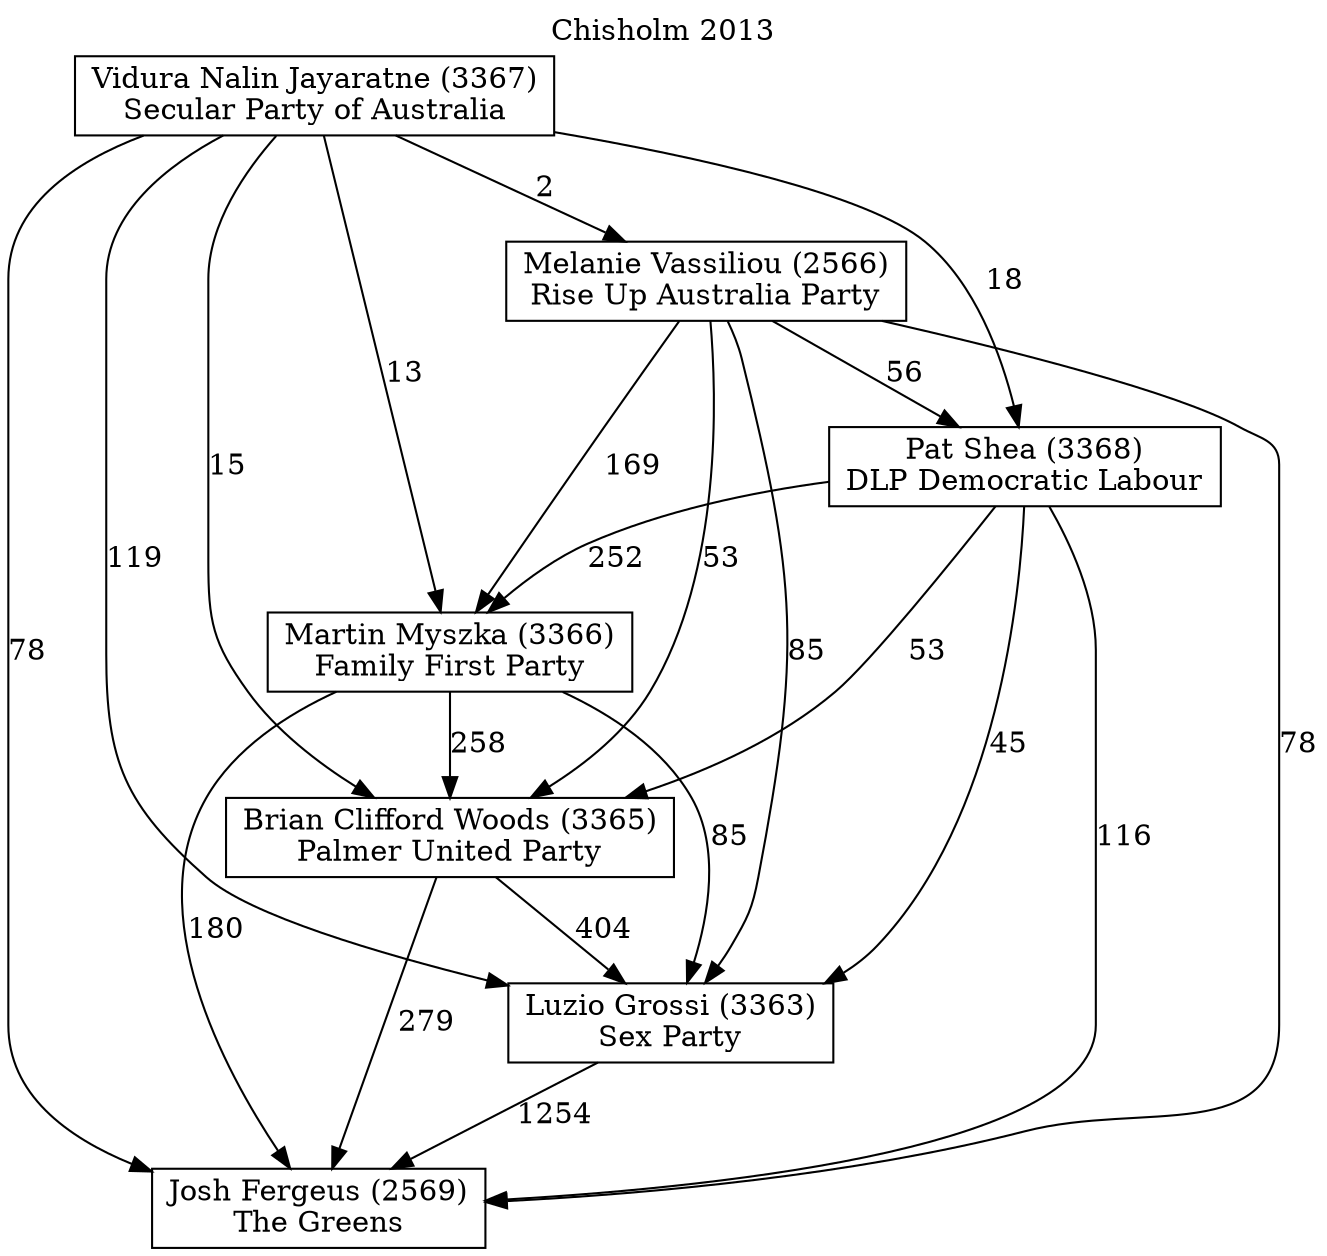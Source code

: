 // House preference flow
digraph "Josh Fergeus (2569)_Chisholm_2013" {
	graph [label="Chisholm 2013" labelloc=t]
	node [shape=box]
	"Josh Fergeus (2569)" [label="Josh Fergeus (2569)
The Greens"]
	"Luzio Grossi (3363)" [label="Luzio Grossi (3363)
Sex Party"]
	"Brian Clifford Woods (3365)" [label="Brian Clifford Woods (3365)
Palmer United Party"]
	"Martin Myszka (3366)" [label="Martin Myszka (3366)
Family First Party"]
	"Pat Shea (3368)" [label="Pat Shea (3368)
DLP Democratic Labour"]
	"Melanie Vassiliou (2566)" [label="Melanie Vassiliou (2566)
Rise Up Australia Party"]
	"Vidura Nalin Jayaratne (3367)" [label="Vidura Nalin Jayaratne (3367)
Secular Party of Australia"]
	"Josh Fergeus (2569)" [label="Josh Fergeus (2569)
The Greens"]
	"Brian Clifford Woods (3365)" [label="Brian Clifford Woods (3365)
Palmer United Party"]
	"Martin Myszka (3366)" [label="Martin Myszka (3366)
Family First Party"]
	"Pat Shea (3368)" [label="Pat Shea (3368)
DLP Democratic Labour"]
	"Melanie Vassiliou (2566)" [label="Melanie Vassiliou (2566)
Rise Up Australia Party"]
	"Vidura Nalin Jayaratne (3367)" [label="Vidura Nalin Jayaratne (3367)
Secular Party of Australia"]
	"Josh Fergeus (2569)" [label="Josh Fergeus (2569)
The Greens"]
	"Martin Myszka (3366)" [label="Martin Myszka (3366)
Family First Party"]
	"Pat Shea (3368)" [label="Pat Shea (3368)
DLP Democratic Labour"]
	"Melanie Vassiliou (2566)" [label="Melanie Vassiliou (2566)
Rise Up Australia Party"]
	"Vidura Nalin Jayaratne (3367)" [label="Vidura Nalin Jayaratne (3367)
Secular Party of Australia"]
	"Josh Fergeus (2569)" [label="Josh Fergeus (2569)
The Greens"]
	"Pat Shea (3368)" [label="Pat Shea (3368)
DLP Democratic Labour"]
	"Melanie Vassiliou (2566)" [label="Melanie Vassiliou (2566)
Rise Up Australia Party"]
	"Vidura Nalin Jayaratne (3367)" [label="Vidura Nalin Jayaratne (3367)
Secular Party of Australia"]
	"Josh Fergeus (2569)" [label="Josh Fergeus (2569)
The Greens"]
	"Melanie Vassiliou (2566)" [label="Melanie Vassiliou (2566)
Rise Up Australia Party"]
	"Vidura Nalin Jayaratne (3367)" [label="Vidura Nalin Jayaratne (3367)
Secular Party of Australia"]
	"Josh Fergeus (2569)" [label="Josh Fergeus (2569)
The Greens"]
	"Vidura Nalin Jayaratne (3367)" [label="Vidura Nalin Jayaratne (3367)
Secular Party of Australia"]
	"Vidura Nalin Jayaratne (3367)" [label="Vidura Nalin Jayaratne (3367)
Secular Party of Australia"]
	"Melanie Vassiliou (2566)" [label="Melanie Vassiliou (2566)
Rise Up Australia Party"]
	"Vidura Nalin Jayaratne (3367)" [label="Vidura Nalin Jayaratne (3367)
Secular Party of Australia"]
	"Vidura Nalin Jayaratne (3367)" [label="Vidura Nalin Jayaratne (3367)
Secular Party of Australia"]
	"Pat Shea (3368)" [label="Pat Shea (3368)
DLP Democratic Labour"]
	"Melanie Vassiliou (2566)" [label="Melanie Vassiliou (2566)
Rise Up Australia Party"]
	"Vidura Nalin Jayaratne (3367)" [label="Vidura Nalin Jayaratne (3367)
Secular Party of Australia"]
	"Pat Shea (3368)" [label="Pat Shea (3368)
DLP Democratic Labour"]
	"Vidura Nalin Jayaratne (3367)" [label="Vidura Nalin Jayaratne (3367)
Secular Party of Australia"]
	"Vidura Nalin Jayaratne (3367)" [label="Vidura Nalin Jayaratne (3367)
Secular Party of Australia"]
	"Melanie Vassiliou (2566)" [label="Melanie Vassiliou (2566)
Rise Up Australia Party"]
	"Vidura Nalin Jayaratne (3367)" [label="Vidura Nalin Jayaratne (3367)
Secular Party of Australia"]
	"Vidura Nalin Jayaratne (3367)" [label="Vidura Nalin Jayaratne (3367)
Secular Party of Australia"]
	"Martin Myszka (3366)" [label="Martin Myszka (3366)
Family First Party"]
	"Pat Shea (3368)" [label="Pat Shea (3368)
DLP Democratic Labour"]
	"Melanie Vassiliou (2566)" [label="Melanie Vassiliou (2566)
Rise Up Australia Party"]
	"Vidura Nalin Jayaratne (3367)" [label="Vidura Nalin Jayaratne (3367)
Secular Party of Australia"]
	"Martin Myszka (3366)" [label="Martin Myszka (3366)
Family First Party"]
	"Melanie Vassiliou (2566)" [label="Melanie Vassiliou (2566)
Rise Up Australia Party"]
	"Vidura Nalin Jayaratne (3367)" [label="Vidura Nalin Jayaratne (3367)
Secular Party of Australia"]
	"Martin Myszka (3366)" [label="Martin Myszka (3366)
Family First Party"]
	"Vidura Nalin Jayaratne (3367)" [label="Vidura Nalin Jayaratne (3367)
Secular Party of Australia"]
	"Vidura Nalin Jayaratne (3367)" [label="Vidura Nalin Jayaratne (3367)
Secular Party of Australia"]
	"Melanie Vassiliou (2566)" [label="Melanie Vassiliou (2566)
Rise Up Australia Party"]
	"Vidura Nalin Jayaratne (3367)" [label="Vidura Nalin Jayaratne (3367)
Secular Party of Australia"]
	"Vidura Nalin Jayaratne (3367)" [label="Vidura Nalin Jayaratne (3367)
Secular Party of Australia"]
	"Pat Shea (3368)" [label="Pat Shea (3368)
DLP Democratic Labour"]
	"Melanie Vassiliou (2566)" [label="Melanie Vassiliou (2566)
Rise Up Australia Party"]
	"Vidura Nalin Jayaratne (3367)" [label="Vidura Nalin Jayaratne (3367)
Secular Party of Australia"]
	"Pat Shea (3368)" [label="Pat Shea (3368)
DLP Democratic Labour"]
	"Vidura Nalin Jayaratne (3367)" [label="Vidura Nalin Jayaratne (3367)
Secular Party of Australia"]
	"Vidura Nalin Jayaratne (3367)" [label="Vidura Nalin Jayaratne (3367)
Secular Party of Australia"]
	"Melanie Vassiliou (2566)" [label="Melanie Vassiliou (2566)
Rise Up Australia Party"]
	"Vidura Nalin Jayaratne (3367)" [label="Vidura Nalin Jayaratne (3367)
Secular Party of Australia"]
	"Vidura Nalin Jayaratne (3367)" [label="Vidura Nalin Jayaratne (3367)
Secular Party of Australia"]
	"Brian Clifford Woods (3365)" [label="Brian Clifford Woods (3365)
Palmer United Party"]
	"Martin Myszka (3366)" [label="Martin Myszka (3366)
Family First Party"]
	"Pat Shea (3368)" [label="Pat Shea (3368)
DLP Democratic Labour"]
	"Melanie Vassiliou (2566)" [label="Melanie Vassiliou (2566)
Rise Up Australia Party"]
	"Vidura Nalin Jayaratne (3367)" [label="Vidura Nalin Jayaratne (3367)
Secular Party of Australia"]
	"Brian Clifford Woods (3365)" [label="Brian Clifford Woods (3365)
Palmer United Party"]
	"Pat Shea (3368)" [label="Pat Shea (3368)
DLP Democratic Labour"]
	"Melanie Vassiliou (2566)" [label="Melanie Vassiliou (2566)
Rise Up Australia Party"]
	"Vidura Nalin Jayaratne (3367)" [label="Vidura Nalin Jayaratne (3367)
Secular Party of Australia"]
	"Brian Clifford Woods (3365)" [label="Brian Clifford Woods (3365)
Palmer United Party"]
	"Melanie Vassiliou (2566)" [label="Melanie Vassiliou (2566)
Rise Up Australia Party"]
	"Vidura Nalin Jayaratne (3367)" [label="Vidura Nalin Jayaratne (3367)
Secular Party of Australia"]
	"Brian Clifford Woods (3365)" [label="Brian Clifford Woods (3365)
Palmer United Party"]
	"Vidura Nalin Jayaratne (3367)" [label="Vidura Nalin Jayaratne (3367)
Secular Party of Australia"]
	"Vidura Nalin Jayaratne (3367)" [label="Vidura Nalin Jayaratne (3367)
Secular Party of Australia"]
	"Melanie Vassiliou (2566)" [label="Melanie Vassiliou (2566)
Rise Up Australia Party"]
	"Vidura Nalin Jayaratne (3367)" [label="Vidura Nalin Jayaratne (3367)
Secular Party of Australia"]
	"Vidura Nalin Jayaratne (3367)" [label="Vidura Nalin Jayaratne (3367)
Secular Party of Australia"]
	"Pat Shea (3368)" [label="Pat Shea (3368)
DLP Democratic Labour"]
	"Melanie Vassiliou (2566)" [label="Melanie Vassiliou (2566)
Rise Up Australia Party"]
	"Vidura Nalin Jayaratne (3367)" [label="Vidura Nalin Jayaratne (3367)
Secular Party of Australia"]
	"Pat Shea (3368)" [label="Pat Shea (3368)
DLP Democratic Labour"]
	"Vidura Nalin Jayaratne (3367)" [label="Vidura Nalin Jayaratne (3367)
Secular Party of Australia"]
	"Vidura Nalin Jayaratne (3367)" [label="Vidura Nalin Jayaratne (3367)
Secular Party of Australia"]
	"Melanie Vassiliou (2566)" [label="Melanie Vassiliou (2566)
Rise Up Australia Party"]
	"Vidura Nalin Jayaratne (3367)" [label="Vidura Nalin Jayaratne (3367)
Secular Party of Australia"]
	"Vidura Nalin Jayaratne (3367)" [label="Vidura Nalin Jayaratne (3367)
Secular Party of Australia"]
	"Martin Myszka (3366)" [label="Martin Myszka (3366)
Family First Party"]
	"Pat Shea (3368)" [label="Pat Shea (3368)
DLP Democratic Labour"]
	"Melanie Vassiliou (2566)" [label="Melanie Vassiliou (2566)
Rise Up Australia Party"]
	"Vidura Nalin Jayaratne (3367)" [label="Vidura Nalin Jayaratne (3367)
Secular Party of Australia"]
	"Martin Myszka (3366)" [label="Martin Myszka (3366)
Family First Party"]
	"Melanie Vassiliou (2566)" [label="Melanie Vassiliou (2566)
Rise Up Australia Party"]
	"Vidura Nalin Jayaratne (3367)" [label="Vidura Nalin Jayaratne (3367)
Secular Party of Australia"]
	"Martin Myszka (3366)" [label="Martin Myszka (3366)
Family First Party"]
	"Vidura Nalin Jayaratne (3367)" [label="Vidura Nalin Jayaratne (3367)
Secular Party of Australia"]
	"Vidura Nalin Jayaratne (3367)" [label="Vidura Nalin Jayaratne (3367)
Secular Party of Australia"]
	"Melanie Vassiliou (2566)" [label="Melanie Vassiliou (2566)
Rise Up Australia Party"]
	"Vidura Nalin Jayaratne (3367)" [label="Vidura Nalin Jayaratne (3367)
Secular Party of Australia"]
	"Vidura Nalin Jayaratne (3367)" [label="Vidura Nalin Jayaratne (3367)
Secular Party of Australia"]
	"Pat Shea (3368)" [label="Pat Shea (3368)
DLP Democratic Labour"]
	"Melanie Vassiliou (2566)" [label="Melanie Vassiliou (2566)
Rise Up Australia Party"]
	"Vidura Nalin Jayaratne (3367)" [label="Vidura Nalin Jayaratne (3367)
Secular Party of Australia"]
	"Pat Shea (3368)" [label="Pat Shea (3368)
DLP Democratic Labour"]
	"Vidura Nalin Jayaratne (3367)" [label="Vidura Nalin Jayaratne (3367)
Secular Party of Australia"]
	"Vidura Nalin Jayaratne (3367)" [label="Vidura Nalin Jayaratne (3367)
Secular Party of Australia"]
	"Melanie Vassiliou (2566)" [label="Melanie Vassiliou (2566)
Rise Up Australia Party"]
	"Vidura Nalin Jayaratne (3367)" [label="Vidura Nalin Jayaratne (3367)
Secular Party of Australia"]
	"Vidura Nalin Jayaratne (3367)" [label="Vidura Nalin Jayaratne (3367)
Secular Party of Australia"]
	"Luzio Grossi (3363)" [label="Luzio Grossi (3363)
Sex Party"]
	"Brian Clifford Woods (3365)" [label="Brian Clifford Woods (3365)
Palmer United Party"]
	"Martin Myszka (3366)" [label="Martin Myszka (3366)
Family First Party"]
	"Pat Shea (3368)" [label="Pat Shea (3368)
DLP Democratic Labour"]
	"Melanie Vassiliou (2566)" [label="Melanie Vassiliou (2566)
Rise Up Australia Party"]
	"Vidura Nalin Jayaratne (3367)" [label="Vidura Nalin Jayaratne (3367)
Secular Party of Australia"]
	"Luzio Grossi (3363)" [label="Luzio Grossi (3363)
Sex Party"]
	"Martin Myszka (3366)" [label="Martin Myszka (3366)
Family First Party"]
	"Pat Shea (3368)" [label="Pat Shea (3368)
DLP Democratic Labour"]
	"Melanie Vassiliou (2566)" [label="Melanie Vassiliou (2566)
Rise Up Australia Party"]
	"Vidura Nalin Jayaratne (3367)" [label="Vidura Nalin Jayaratne (3367)
Secular Party of Australia"]
	"Luzio Grossi (3363)" [label="Luzio Grossi (3363)
Sex Party"]
	"Pat Shea (3368)" [label="Pat Shea (3368)
DLP Democratic Labour"]
	"Melanie Vassiliou (2566)" [label="Melanie Vassiliou (2566)
Rise Up Australia Party"]
	"Vidura Nalin Jayaratne (3367)" [label="Vidura Nalin Jayaratne (3367)
Secular Party of Australia"]
	"Luzio Grossi (3363)" [label="Luzio Grossi (3363)
Sex Party"]
	"Melanie Vassiliou (2566)" [label="Melanie Vassiliou (2566)
Rise Up Australia Party"]
	"Vidura Nalin Jayaratne (3367)" [label="Vidura Nalin Jayaratne (3367)
Secular Party of Australia"]
	"Luzio Grossi (3363)" [label="Luzio Grossi (3363)
Sex Party"]
	"Vidura Nalin Jayaratne (3367)" [label="Vidura Nalin Jayaratne (3367)
Secular Party of Australia"]
	"Vidura Nalin Jayaratne (3367)" [label="Vidura Nalin Jayaratne (3367)
Secular Party of Australia"]
	"Melanie Vassiliou (2566)" [label="Melanie Vassiliou (2566)
Rise Up Australia Party"]
	"Vidura Nalin Jayaratne (3367)" [label="Vidura Nalin Jayaratne (3367)
Secular Party of Australia"]
	"Vidura Nalin Jayaratne (3367)" [label="Vidura Nalin Jayaratne (3367)
Secular Party of Australia"]
	"Pat Shea (3368)" [label="Pat Shea (3368)
DLP Democratic Labour"]
	"Melanie Vassiliou (2566)" [label="Melanie Vassiliou (2566)
Rise Up Australia Party"]
	"Vidura Nalin Jayaratne (3367)" [label="Vidura Nalin Jayaratne (3367)
Secular Party of Australia"]
	"Pat Shea (3368)" [label="Pat Shea (3368)
DLP Democratic Labour"]
	"Vidura Nalin Jayaratne (3367)" [label="Vidura Nalin Jayaratne (3367)
Secular Party of Australia"]
	"Vidura Nalin Jayaratne (3367)" [label="Vidura Nalin Jayaratne (3367)
Secular Party of Australia"]
	"Melanie Vassiliou (2566)" [label="Melanie Vassiliou (2566)
Rise Up Australia Party"]
	"Vidura Nalin Jayaratne (3367)" [label="Vidura Nalin Jayaratne (3367)
Secular Party of Australia"]
	"Vidura Nalin Jayaratne (3367)" [label="Vidura Nalin Jayaratne (3367)
Secular Party of Australia"]
	"Martin Myszka (3366)" [label="Martin Myszka (3366)
Family First Party"]
	"Pat Shea (3368)" [label="Pat Shea (3368)
DLP Democratic Labour"]
	"Melanie Vassiliou (2566)" [label="Melanie Vassiliou (2566)
Rise Up Australia Party"]
	"Vidura Nalin Jayaratne (3367)" [label="Vidura Nalin Jayaratne (3367)
Secular Party of Australia"]
	"Martin Myszka (3366)" [label="Martin Myszka (3366)
Family First Party"]
	"Melanie Vassiliou (2566)" [label="Melanie Vassiliou (2566)
Rise Up Australia Party"]
	"Vidura Nalin Jayaratne (3367)" [label="Vidura Nalin Jayaratne (3367)
Secular Party of Australia"]
	"Martin Myszka (3366)" [label="Martin Myszka (3366)
Family First Party"]
	"Vidura Nalin Jayaratne (3367)" [label="Vidura Nalin Jayaratne (3367)
Secular Party of Australia"]
	"Vidura Nalin Jayaratne (3367)" [label="Vidura Nalin Jayaratne (3367)
Secular Party of Australia"]
	"Melanie Vassiliou (2566)" [label="Melanie Vassiliou (2566)
Rise Up Australia Party"]
	"Vidura Nalin Jayaratne (3367)" [label="Vidura Nalin Jayaratne (3367)
Secular Party of Australia"]
	"Vidura Nalin Jayaratne (3367)" [label="Vidura Nalin Jayaratne (3367)
Secular Party of Australia"]
	"Pat Shea (3368)" [label="Pat Shea (3368)
DLP Democratic Labour"]
	"Melanie Vassiliou (2566)" [label="Melanie Vassiliou (2566)
Rise Up Australia Party"]
	"Vidura Nalin Jayaratne (3367)" [label="Vidura Nalin Jayaratne (3367)
Secular Party of Australia"]
	"Pat Shea (3368)" [label="Pat Shea (3368)
DLP Democratic Labour"]
	"Vidura Nalin Jayaratne (3367)" [label="Vidura Nalin Jayaratne (3367)
Secular Party of Australia"]
	"Vidura Nalin Jayaratne (3367)" [label="Vidura Nalin Jayaratne (3367)
Secular Party of Australia"]
	"Melanie Vassiliou (2566)" [label="Melanie Vassiliou (2566)
Rise Up Australia Party"]
	"Vidura Nalin Jayaratne (3367)" [label="Vidura Nalin Jayaratne (3367)
Secular Party of Australia"]
	"Vidura Nalin Jayaratne (3367)" [label="Vidura Nalin Jayaratne (3367)
Secular Party of Australia"]
	"Brian Clifford Woods (3365)" [label="Brian Clifford Woods (3365)
Palmer United Party"]
	"Martin Myszka (3366)" [label="Martin Myszka (3366)
Family First Party"]
	"Pat Shea (3368)" [label="Pat Shea (3368)
DLP Democratic Labour"]
	"Melanie Vassiliou (2566)" [label="Melanie Vassiliou (2566)
Rise Up Australia Party"]
	"Vidura Nalin Jayaratne (3367)" [label="Vidura Nalin Jayaratne (3367)
Secular Party of Australia"]
	"Brian Clifford Woods (3365)" [label="Brian Clifford Woods (3365)
Palmer United Party"]
	"Pat Shea (3368)" [label="Pat Shea (3368)
DLP Democratic Labour"]
	"Melanie Vassiliou (2566)" [label="Melanie Vassiliou (2566)
Rise Up Australia Party"]
	"Vidura Nalin Jayaratne (3367)" [label="Vidura Nalin Jayaratne (3367)
Secular Party of Australia"]
	"Brian Clifford Woods (3365)" [label="Brian Clifford Woods (3365)
Palmer United Party"]
	"Melanie Vassiliou (2566)" [label="Melanie Vassiliou (2566)
Rise Up Australia Party"]
	"Vidura Nalin Jayaratne (3367)" [label="Vidura Nalin Jayaratne (3367)
Secular Party of Australia"]
	"Brian Clifford Woods (3365)" [label="Brian Clifford Woods (3365)
Palmer United Party"]
	"Vidura Nalin Jayaratne (3367)" [label="Vidura Nalin Jayaratne (3367)
Secular Party of Australia"]
	"Vidura Nalin Jayaratne (3367)" [label="Vidura Nalin Jayaratne (3367)
Secular Party of Australia"]
	"Melanie Vassiliou (2566)" [label="Melanie Vassiliou (2566)
Rise Up Australia Party"]
	"Vidura Nalin Jayaratne (3367)" [label="Vidura Nalin Jayaratne (3367)
Secular Party of Australia"]
	"Vidura Nalin Jayaratne (3367)" [label="Vidura Nalin Jayaratne (3367)
Secular Party of Australia"]
	"Pat Shea (3368)" [label="Pat Shea (3368)
DLP Democratic Labour"]
	"Melanie Vassiliou (2566)" [label="Melanie Vassiliou (2566)
Rise Up Australia Party"]
	"Vidura Nalin Jayaratne (3367)" [label="Vidura Nalin Jayaratne (3367)
Secular Party of Australia"]
	"Pat Shea (3368)" [label="Pat Shea (3368)
DLP Democratic Labour"]
	"Vidura Nalin Jayaratne (3367)" [label="Vidura Nalin Jayaratne (3367)
Secular Party of Australia"]
	"Vidura Nalin Jayaratne (3367)" [label="Vidura Nalin Jayaratne (3367)
Secular Party of Australia"]
	"Melanie Vassiliou (2566)" [label="Melanie Vassiliou (2566)
Rise Up Australia Party"]
	"Vidura Nalin Jayaratne (3367)" [label="Vidura Nalin Jayaratne (3367)
Secular Party of Australia"]
	"Vidura Nalin Jayaratne (3367)" [label="Vidura Nalin Jayaratne (3367)
Secular Party of Australia"]
	"Martin Myszka (3366)" [label="Martin Myszka (3366)
Family First Party"]
	"Pat Shea (3368)" [label="Pat Shea (3368)
DLP Democratic Labour"]
	"Melanie Vassiliou (2566)" [label="Melanie Vassiliou (2566)
Rise Up Australia Party"]
	"Vidura Nalin Jayaratne (3367)" [label="Vidura Nalin Jayaratne (3367)
Secular Party of Australia"]
	"Martin Myszka (3366)" [label="Martin Myszka (3366)
Family First Party"]
	"Melanie Vassiliou (2566)" [label="Melanie Vassiliou (2566)
Rise Up Australia Party"]
	"Vidura Nalin Jayaratne (3367)" [label="Vidura Nalin Jayaratne (3367)
Secular Party of Australia"]
	"Martin Myszka (3366)" [label="Martin Myszka (3366)
Family First Party"]
	"Vidura Nalin Jayaratne (3367)" [label="Vidura Nalin Jayaratne (3367)
Secular Party of Australia"]
	"Vidura Nalin Jayaratne (3367)" [label="Vidura Nalin Jayaratne (3367)
Secular Party of Australia"]
	"Melanie Vassiliou (2566)" [label="Melanie Vassiliou (2566)
Rise Up Australia Party"]
	"Vidura Nalin Jayaratne (3367)" [label="Vidura Nalin Jayaratne (3367)
Secular Party of Australia"]
	"Vidura Nalin Jayaratne (3367)" [label="Vidura Nalin Jayaratne (3367)
Secular Party of Australia"]
	"Pat Shea (3368)" [label="Pat Shea (3368)
DLP Democratic Labour"]
	"Melanie Vassiliou (2566)" [label="Melanie Vassiliou (2566)
Rise Up Australia Party"]
	"Vidura Nalin Jayaratne (3367)" [label="Vidura Nalin Jayaratne (3367)
Secular Party of Australia"]
	"Pat Shea (3368)" [label="Pat Shea (3368)
DLP Democratic Labour"]
	"Vidura Nalin Jayaratne (3367)" [label="Vidura Nalin Jayaratne (3367)
Secular Party of Australia"]
	"Vidura Nalin Jayaratne (3367)" [label="Vidura Nalin Jayaratne (3367)
Secular Party of Australia"]
	"Melanie Vassiliou (2566)" [label="Melanie Vassiliou (2566)
Rise Up Australia Party"]
	"Vidura Nalin Jayaratne (3367)" [label="Vidura Nalin Jayaratne (3367)
Secular Party of Australia"]
	"Vidura Nalin Jayaratne (3367)" [label="Vidura Nalin Jayaratne (3367)
Secular Party of Australia"]
	"Luzio Grossi (3363)" -> "Josh Fergeus (2569)" [label=1254]
	"Brian Clifford Woods (3365)" -> "Luzio Grossi (3363)" [label=404]
	"Martin Myszka (3366)" -> "Brian Clifford Woods (3365)" [label=258]
	"Pat Shea (3368)" -> "Martin Myszka (3366)" [label=252]
	"Melanie Vassiliou (2566)" -> "Pat Shea (3368)" [label=56]
	"Vidura Nalin Jayaratne (3367)" -> "Melanie Vassiliou (2566)" [label=2]
	"Brian Clifford Woods (3365)" -> "Josh Fergeus (2569)" [label=279]
	"Martin Myszka (3366)" -> "Josh Fergeus (2569)" [label=180]
	"Pat Shea (3368)" -> "Josh Fergeus (2569)" [label=116]
	"Melanie Vassiliou (2566)" -> "Josh Fergeus (2569)" [label=78]
	"Vidura Nalin Jayaratne (3367)" -> "Josh Fergeus (2569)" [label=78]
	"Vidura Nalin Jayaratne (3367)" -> "Pat Shea (3368)" [label=18]
	"Melanie Vassiliou (2566)" -> "Martin Myszka (3366)" [label=169]
	"Vidura Nalin Jayaratne (3367)" -> "Martin Myszka (3366)" [label=13]
	"Pat Shea (3368)" -> "Brian Clifford Woods (3365)" [label=53]
	"Melanie Vassiliou (2566)" -> "Brian Clifford Woods (3365)" [label=53]
	"Vidura Nalin Jayaratne (3367)" -> "Brian Clifford Woods (3365)" [label=15]
	"Martin Myszka (3366)" -> "Luzio Grossi (3363)" [label=85]
	"Pat Shea (3368)" -> "Luzio Grossi (3363)" [label=45]
	"Melanie Vassiliou (2566)" -> "Luzio Grossi (3363)" [label=85]
	"Vidura Nalin Jayaratne (3367)" -> "Luzio Grossi (3363)" [label=119]
}
